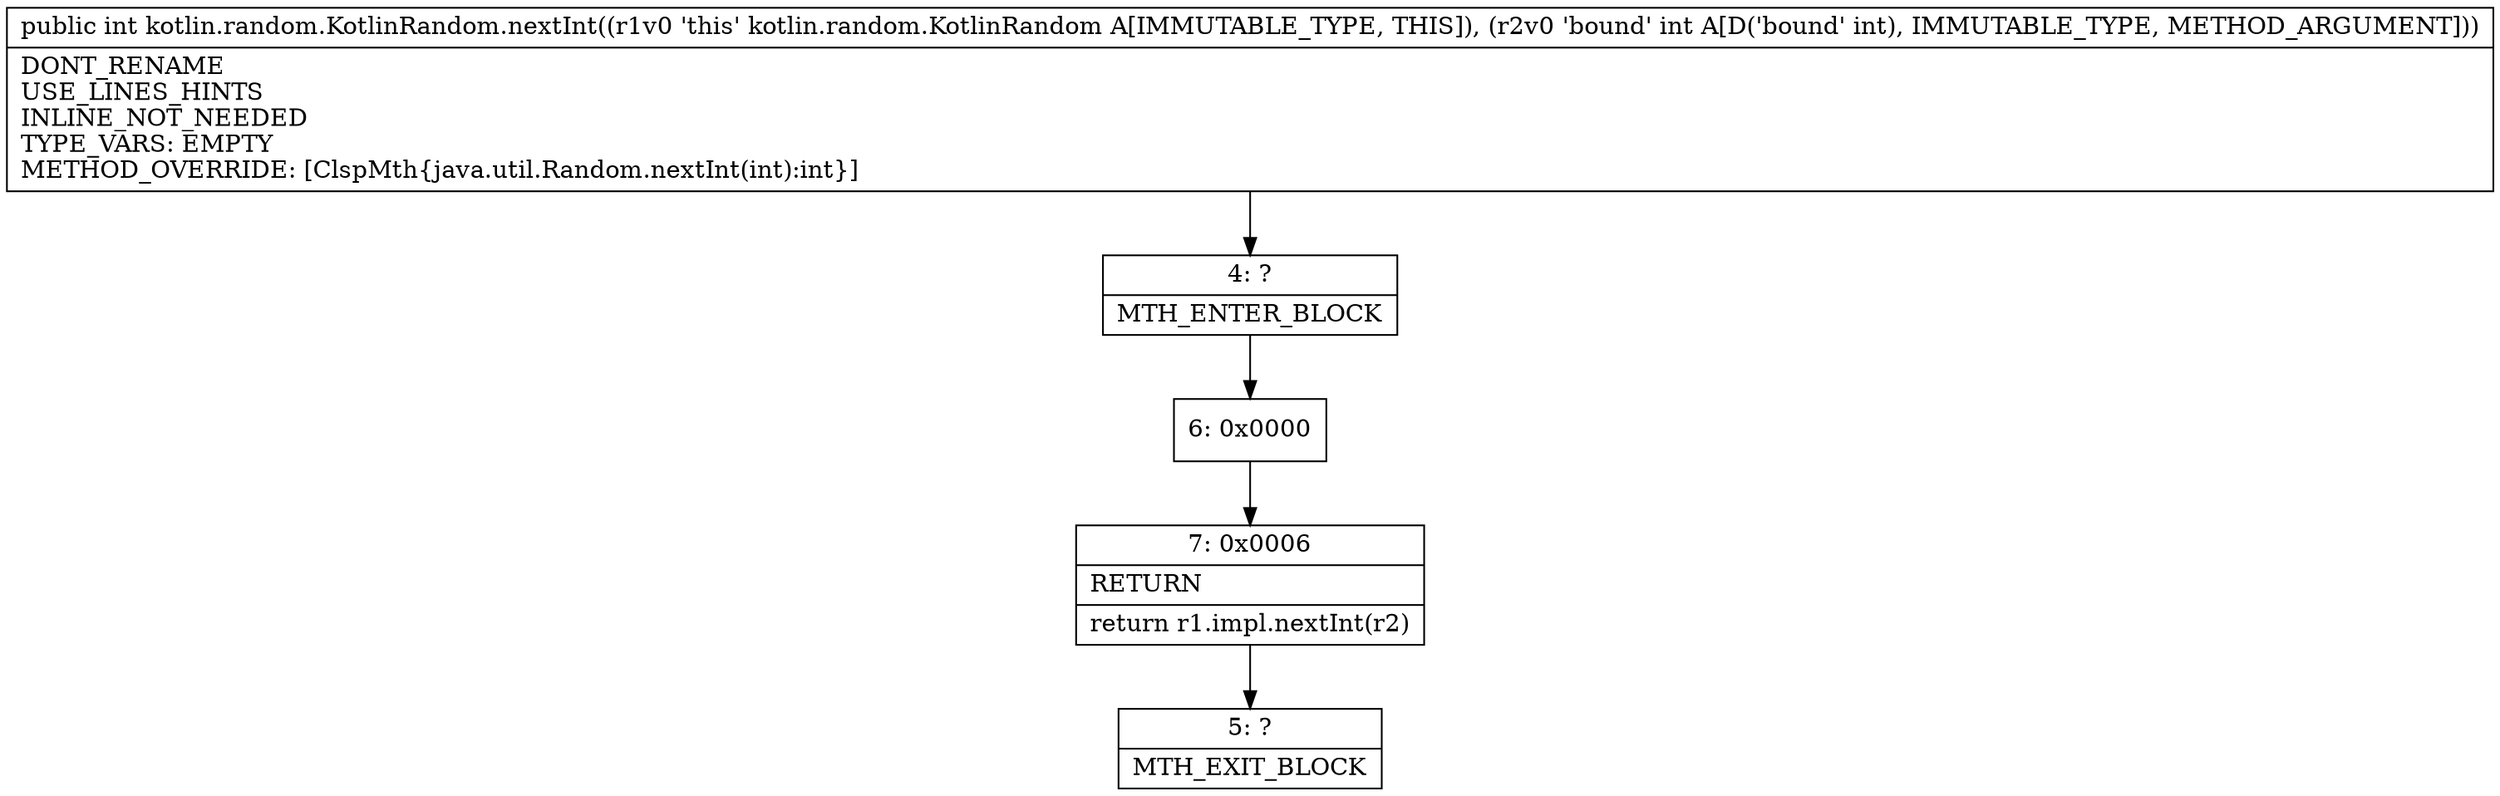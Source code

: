digraph "CFG forkotlin.random.KotlinRandom.nextInt(I)I" {
Node_4 [shape=record,label="{4\:\ ?|MTH_ENTER_BLOCK\l}"];
Node_6 [shape=record,label="{6\:\ 0x0000}"];
Node_7 [shape=record,label="{7\:\ 0x0006|RETURN\l|return r1.impl.nextInt(r2)\l}"];
Node_5 [shape=record,label="{5\:\ ?|MTH_EXIT_BLOCK\l}"];
MethodNode[shape=record,label="{public int kotlin.random.KotlinRandom.nextInt((r1v0 'this' kotlin.random.KotlinRandom A[IMMUTABLE_TYPE, THIS]), (r2v0 'bound' int A[D('bound' int), IMMUTABLE_TYPE, METHOD_ARGUMENT]))  | DONT_RENAME\lUSE_LINES_HINTS\lINLINE_NOT_NEEDED\lTYPE_VARS: EMPTY\lMETHOD_OVERRIDE: [ClspMth\{java.util.Random.nextInt(int):int\}]\l}"];
MethodNode -> Node_4;Node_4 -> Node_6;
Node_6 -> Node_7;
Node_7 -> Node_5;
}

